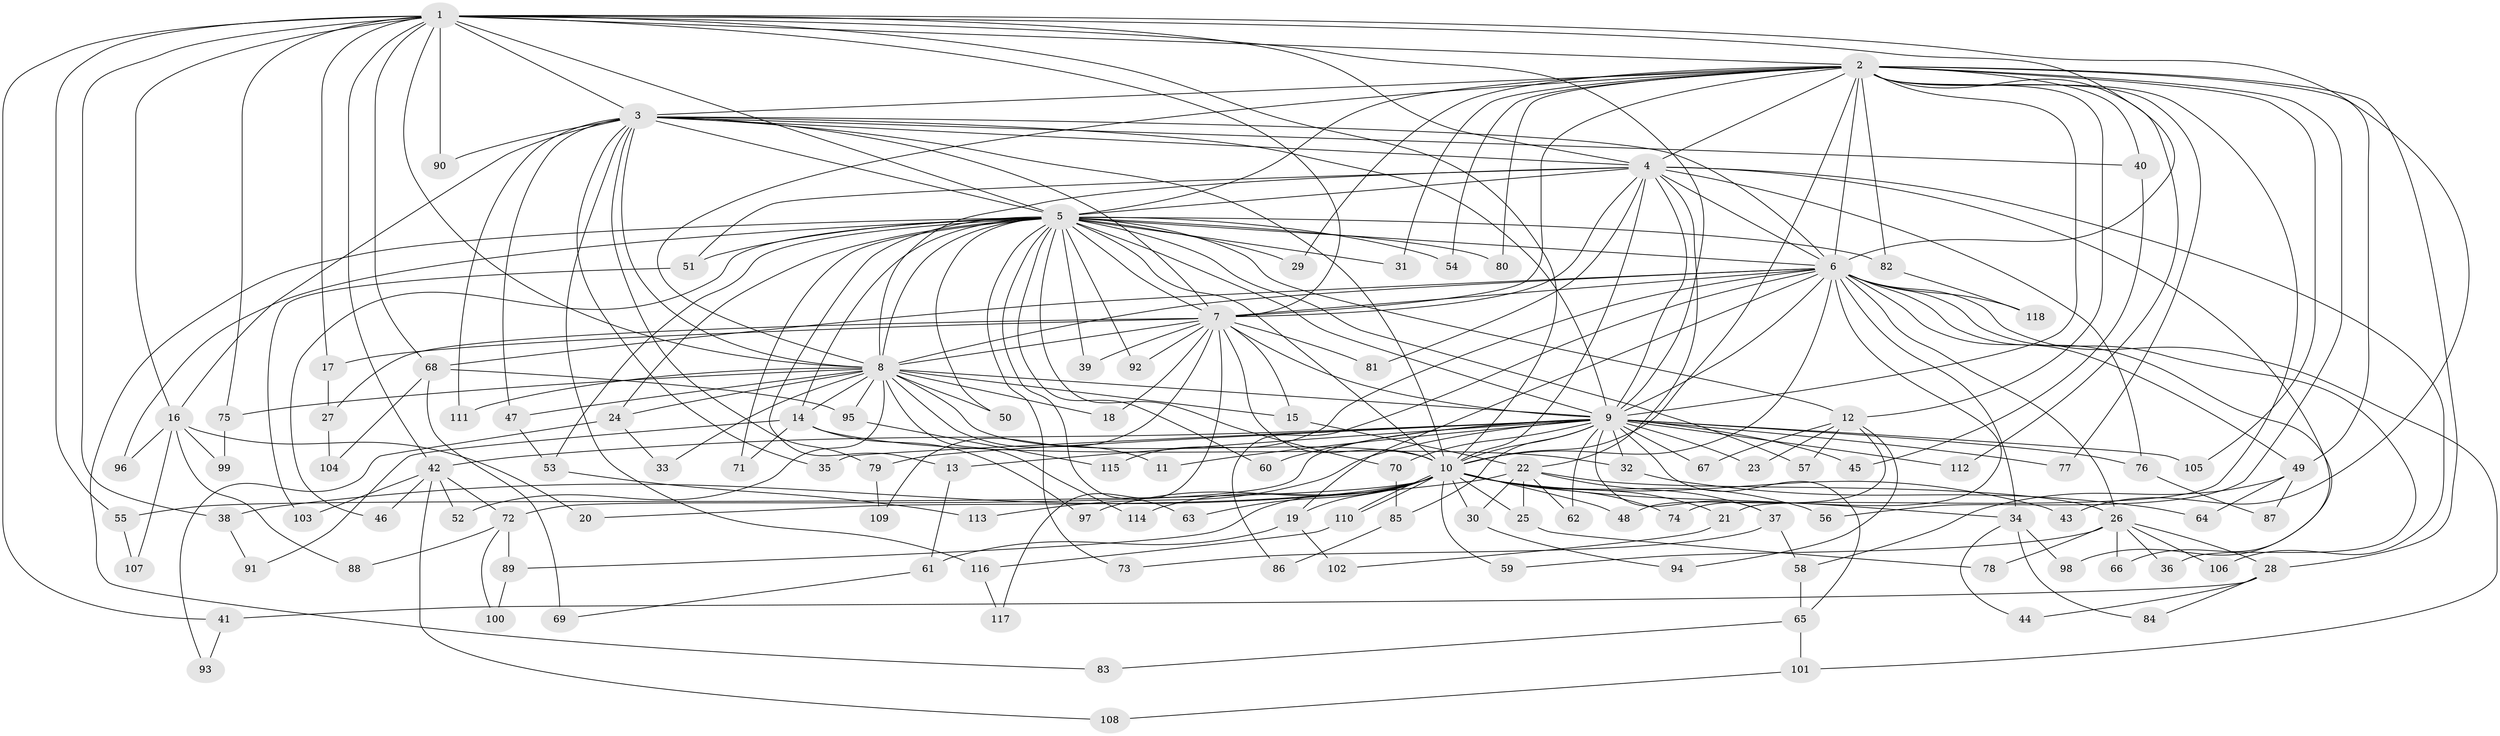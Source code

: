 // Generated by graph-tools (version 1.1) at 2025/01/03/09/25 03:01:24]
// undirected, 118 vertices, 261 edges
graph export_dot {
graph [start="1"]
  node [color=gray90,style=filled];
  1;
  2;
  3;
  4;
  5;
  6;
  7;
  8;
  9;
  10;
  11;
  12;
  13;
  14;
  15;
  16;
  17;
  18;
  19;
  20;
  21;
  22;
  23;
  24;
  25;
  26;
  27;
  28;
  29;
  30;
  31;
  32;
  33;
  34;
  35;
  36;
  37;
  38;
  39;
  40;
  41;
  42;
  43;
  44;
  45;
  46;
  47;
  48;
  49;
  50;
  51;
  52;
  53;
  54;
  55;
  56;
  57;
  58;
  59;
  60;
  61;
  62;
  63;
  64;
  65;
  66;
  67;
  68;
  69;
  70;
  71;
  72;
  73;
  74;
  75;
  76;
  77;
  78;
  79;
  80;
  81;
  82;
  83;
  84;
  85;
  86;
  87;
  88;
  89;
  90;
  91;
  92;
  93;
  94;
  95;
  96;
  97;
  98;
  99;
  100;
  101;
  102;
  103;
  104;
  105;
  106;
  107;
  108;
  109;
  110;
  111;
  112;
  113;
  114;
  115;
  116;
  117;
  118;
  1 -- 2;
  1 -- 3;
  1 -- 4;
  1 -- 5;
  1 -- 6;
  1 -- 7;
  1 -- 8;
  1 -- 9;
  1 -- 10;
  1 -- 16;
  1 -- 17;
  1 -- 38;
  1 -- 41;
  1 -- 42;
  1 -- 43;
  1 -- 55;
  1 -- 68;
  1 -- 75;
  1 -- 90;
  2 -- 3;
  2 -- 4;
  2 -- 5;
  2 -- 6;
  2 -- 7;
  2 -- 8;
  2 -- 9;
  2 -- 10;
  2 -- 12;
  2 -- 21;
  2 -- 28;
  2 -- 29;
  2 -- 31;
  2 -- 40;
  2 -- 49;
  2 -- 54;
  2 -- 56;
  2 -- 77;
  2 -- 80;
  2 -- 82;
  2 -- 105;
  2 -- 112;
  3 -- 4;
  3 -- 5;
  3 -- 6;
  3 -- 7;
  3 -- 8;
  3 -- 9;
  3 -- 10;
  3 -- 16;
  3 -- 35;
  3 -- 40;
  3 -- 47;
  3 -- 79;
  3 -- 90;
  3 -- 111;
  3 -- 116;
  4 -- 5;
  4 -- 6;
  4 -- 7;
  4 -- 8;
  4 -- 9;
  4 -- 10;
  4 -- 22;
  4 -- 51;
  4 -- 76;
  4 -- 81;
  4 -- 98;
  4 -- 106;
  5 -- 6;
  5 -- 7;
  5 -- 8;
  5 -- 9;
  5 -- 10;
  5 -- 12;
  5 -- 13;
  5 -- 14;
  5 -- 24;
  5 -- 29;
  5 -- 31;
  5 -- 39;
  5 -- 46;
  5 -- 50;
  5 -- 51;
  5 -- 53;
  5 -- 54;
  5 -- 57;
  5 -- 60;
  5 -- 63;
  5 -- 70;
  5 -- 71;
  5 -- 73;
  5 -- 80;
  5 -- 82;
  5 -- 83;
  5 -- 92;
  5 -- 96;
  6 -- 7;
  6 -- 8;
  6 -- 9;
  6 -- 10;
  6 -- 19;
  6 -- 26;
  6 -- 34;
  6 -- 36;
  6 -- 49;
  6 -- 66;
  6 -- 68;
  6 -- 74;
  6 -- 86;
  6 -- 101;
  6 -- 115;
  6 -- 118;
  7 -- 8;
  7 -- 9;
  7 -- 10;
  7 -- 15;
  7 -- 17;
  7 -- 18;
  7 -- 27;
  7 -- 39;
  7 -- 81;
  7 -- 92;
  7 -- 109;
  7 -- 117;
  8 -- 9;
  8 -- 10;
  8 -- 11;
  8 -- 14;
  8 -- 15;
  8 -- 18;
  8 -- 24;
  8 -- 33;
  8 -- 47;
  8 -- 50;
  8 -- 52;
  8 -- 75;
  8 -- 95;
  8 -- 111;
  8 -- 114;
  9 -- 10;
  9 -- 11;
  9 -- 13;
  9 -- 23;
  9 -- 32;
  9 -- 35;
  9 -- 37;
  9 -- 42;
  9 -- 45;
  9 -- 60;
  9 -- 62;
  9 -- 65;
  9 -- 67;
  9 -- 70;
  9 -- 72;
  9 -- 76;
  9 -- 77;
  9 -- 79;
  9 -- 85;
  9 -- 105;
  9 -- 112;
  9 -- 113;
  10 -- 19;
  10 -- 20;
  10 -- 21;
  10 -- 25;
  10 -- 30;
  10 -- 34;
  10 -- 43;
  10 -- 48;
  10 -- 55;
  10 -- 56;
  10 -- 59;
  10 -- 63;
  10 -- 74;
  10 -- 89;
  10 -- 97;
  10 -- 110;
  10 -- 110;
  10 -- 114;
  12 -- 23;
  12 -- 48;
  12 -- 57;
  12 -- 67;
  12 -- 94;
  13 -- 61;
  14 -- 32;
  14 -- 71;
  14 -- 91;
  14 -- 97;
  15 -- 22;
  16 -- 20;
  16 -- 88;
  16 -- 96;
  16 -- 99;
  16 -- 107;
  17 -- 27;
  19 -- 61;
  19 -- 102;
  21 -- 102;
  22 -- 25;
  22 -- 26;
  22 -- 30;
  22 -- 37;
  22 -- 38;
  22 -- 62;
  24 -- 33;
  24 -- 93;
  25 -- 78;
  26 -- 28;
  26 -- 36;
  26 -- 59;
  26 -- 66;
  26 -- 78;
  26 -- 106;
  27 -- 104;
  28 -- 41;
  28 -- 44;
  28 -- 84;
  30 -- 94;
  32 -- 64;
  34 -- 44;
  34 -- 84;
  34 -- 98;
  37 -- 58;
  37 -- 73;
  38 -- 91;
  40 -- 45;
  41 -- 93;
  42 -- 46;
  42 -- 52;
  42 -- 72;
  42 -- 103;
  42 -- 108;
  47 -- 53;
  49 -- 58;
  49 -- 64;
  49 -- 87;
  51 -- 103;
  53 -- 113;
  55 -- 107;
  58 -- 65;
  61 -- 69;
  65 -- 83;
  65 -- 101;
  68 -- 69;
  68 -- 95;
  68 -- 104;
  70 -- 85;
  72 -- 88;
  72 -- 89;
  72 -- 100;
  75 -- 99;
  76 -- 87;
  79 -- 109;
  82 -- 118;
  85 -- 86;
  89 -- 100;
  95 -- 115;
  101 -- 108;
  110 -- 116;
  116 -- 117;
}

